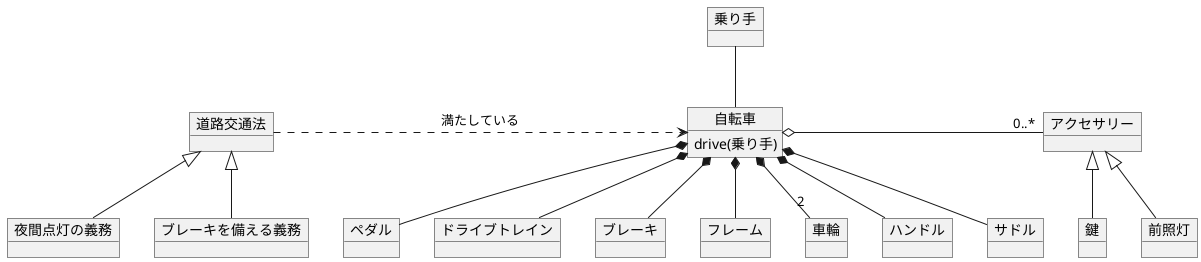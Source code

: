 @startuml 自転車のモデル
object 自転車 {
  drive(乗り手)
}
object 乗り手
乗り手 -- 自転車

object フレーム
object 車輪
object ハンドル
object サドル
object ペダル
object ドライブトレイン
object ブレーキ

自転車 *-- フレーム
自転車 *-- "2" 車輪
自転車 *-- ハンドル
自転車 *-- サドル
自転車 *-- ペダル
自転車 *-- ドライブトレイン
自転車 *-- ブレーキ

object アクセサリー
object 前照灯
object 鍵
アクセサリー <|-- 前照灯
アクセサリー <|-- 鍵
自転車 o- "0..*" アクセサリー

object 道路交通法
object 夜間点灯の義務
object ブレーキを備える義務
道路交通法 <|-- 夜間点灯の義務
道路交通法 <|-- ブレーキを備える義務
道路交通法 .> 自転車 : 満たしている
@enduml
